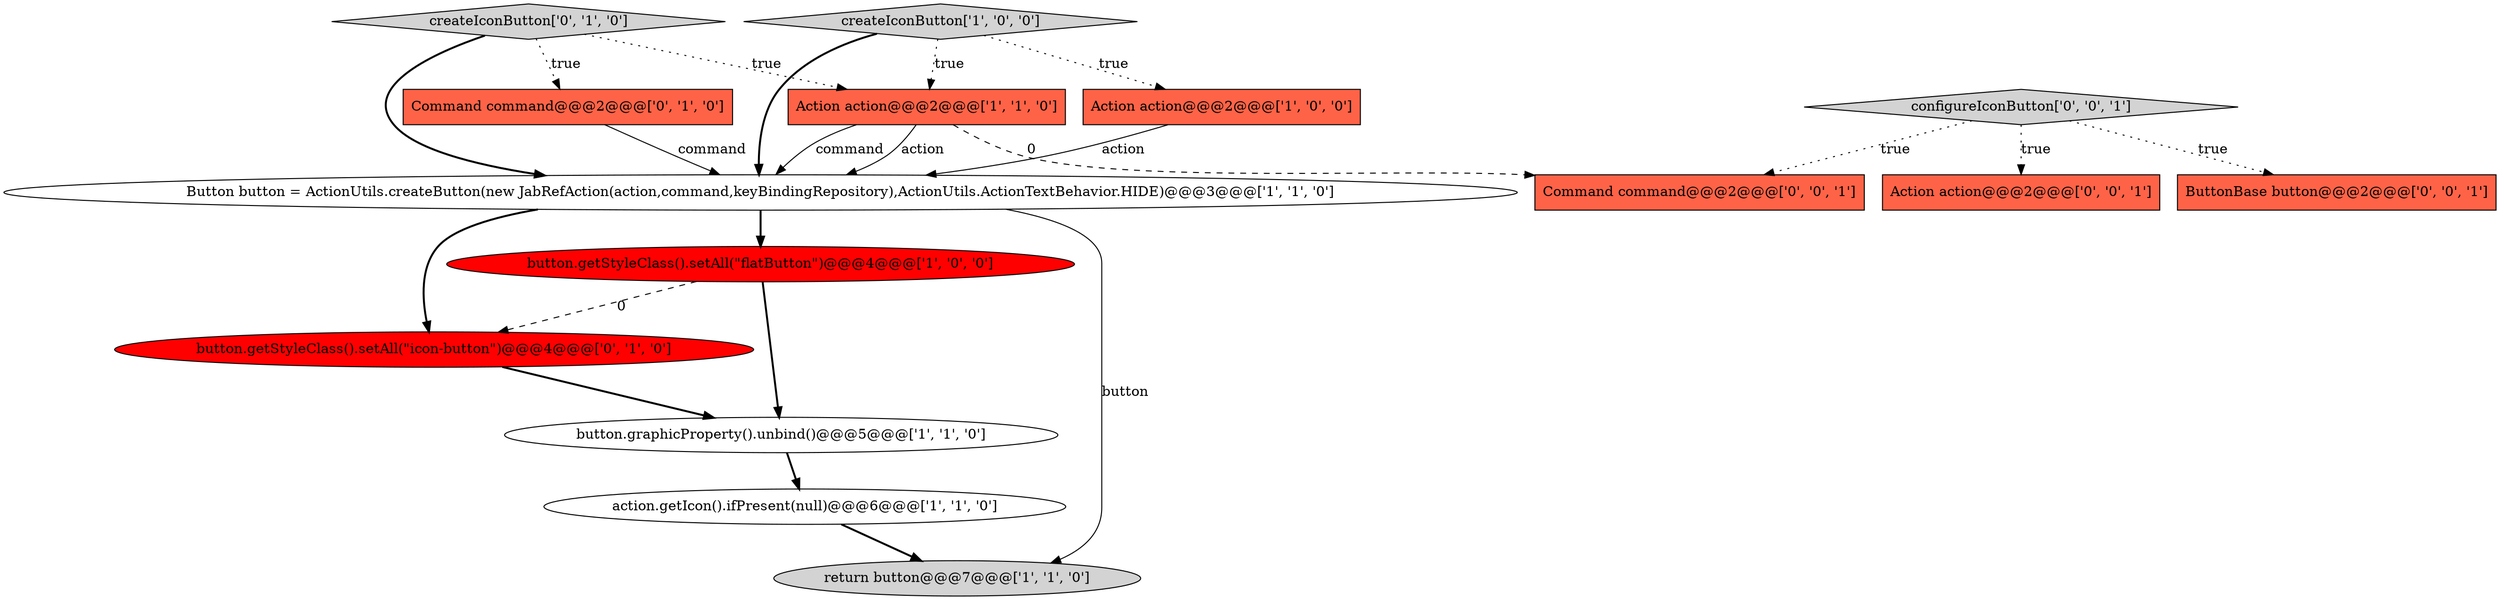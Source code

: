 digraph {
6 [style = filled, label = "Action action@@@2@@@['1', '1', '0']", fillcolor = tomato, shape = box image = "AAA0AAABBB1BBB"];
4 [style = filled, label = "createIconButton['1', '0', '0']", fillcolor = lightgray, shape = diamond image = "AAA0AAABBB1BBB"];
8 [style = filled, label = "createIconButton['0', '1', '0']", fillcolor = lightgray, shape = diamond image = "AAA0AAABBB2BBB"];
0 [style = filled, label = "action.getIcon().ifPresent(null)@@@6@@@['1', '1', '0']", fillcolor = white, shape = ellipse image = "AAA0AAABBB1BBB"];
3 [style = filled, label = "button.graphicProperty().unbind()@@@5@@@['1', '1', '0']", fillcolor = white, shape = ellipse image = "AAA0AAABBB1BBB"];
1 [style = filled, label = "return button@@@7@@@['1', '1', '0']", fillcolor = lightgray, shape = ellipse image = "AAA0AAABBB1BBB"];
13 [style = filled, label = "Action action@@@2@@@['0', '0', '1']", fillcolor = tomato, shape = box image = "AAA0AAABBB3BBB"];
5 [style = filled, label = "Action action@@@2@@@['1', '0', '0']", fillcolor = tomato, shape = box image = "AAA0AAABBB1BBB"];
11 [style = filled, label = "ButtonBase button@@@2@@@['0', '0', '1']", fillcolor = tomato, shape = box image = "AAA0AAABBB3BBB"];
9 [style = filled, label = "button.getStyleClass().setAll(\"icon-button\")@@@4@@@['0', '1', '0']", fillcolor = red, shape = ellipse image = "AAA1AAABBB2BBB"];
7 [style = filled, label = "button.getStyleClass().setAll(\"flatButton\")@@@4@@@['1', '0', '0']", fillcolor = red, shape = ellipse image = "AAA1AAABBB1BBB"];
2 [style = filled, label = "Button button = ActionUtils.createButton(new JabRefAction(action,command,keyBindingRepository),ActionUtils.ActionTextBehavior.HIDE)@@@3@@@['1', '1', '0']", fillcolor = white, shape = ellipse image = "AAA0AAABBB1BBB"];
10 [style = filled, label = "Command command@@@2@@@['0', '1', '0']", fillcolor = tomato, shape = box image = "AAA0AAABBB2BBB"];
14 [style = filled, label = "Command command@@@2@@@['0', '0', '1']", fillcolor = tomato, shape = box image = "AAA0AAABBB3BBB"];
12 [style = filled, label = "configureIconButton['0', '0', '1']", fillcolor = lightgray, shape = diamond image = "AAA0AAABBB3BBB"];
4->6 [style = dotted, label="true"];
4->5 [style = dotted, label="true"];
4->2 [style = bold, label=""];
2->9 [style = bold, label=""];
8->10 [style = dotted, label="true"];
6->14 [style = dashed, label="0"];
6->2 [style = solid, label="command"];
7->3 [style = bold, label=""];
3->0 [style = bold, label=""];
6->2 [style = solid, label="action"];
12->11 [style = dotted, label="true"];
10->2 [style = solid, label="command"];
12->14 [style = dotted, label="true"];
12->13 [style = dotted, label="true"];
8->6 [style = dotted, label="true"];
8->2 [style = bold, label=""];
2->1 [style = solid, label="button"];
7->9 [style = dashed, label="0"];
0->1 [style = bold, label=""];
9->3 [style = bold, label=""];
2->7 [style = bold, label=""];
5->2 [style = solid, label="action"];
}
